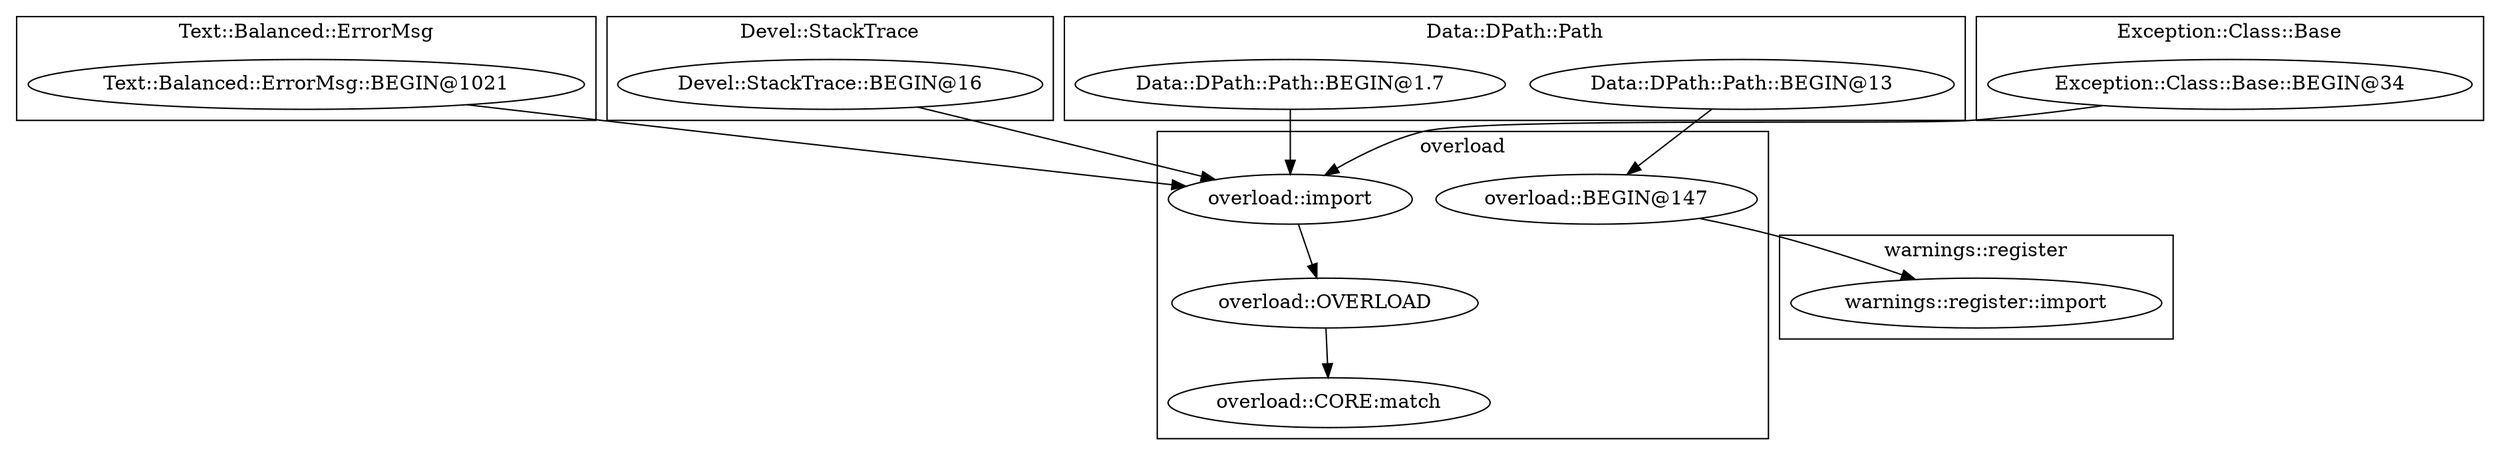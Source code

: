 digraph {
graph [overlap=false]
subgraph cluster_Text_Balanced_ErrorMsg {
	label="Text::Balanced::ErrorMsg";
	"Text::Balanced::ErrorMsg::BEGIN@1021";
}
subgraph cluster_Devel_StackTrace {
	label="Devel::StackTrace";
	"Devel::StackTrace::BEGIN@16";
}
subgraph cluster_overload {
	label="overload";
	"overload::BEGIN@147";
	"overload::OVERLOAD";
	"overload::import";
	"overload::CORE:match";
}
subgraph cluster_Data_DPath_Path {
	label="Data::DPath::Path";
	"Data::DPath::Path::BEGIN@13";
	"Data::DPath::Path::BEGIN@1.7";
}
subgraph cluster_Exception_Class_Base {
	label="Exception::Class::Base";
	"Exception::Class::Base::BEGIN@34";
}
subgraph cluster_warnings_register {
	label="warnings::register";
	"warnings::register::import";
}
"overload::import" -> "overload::OVERLOAD";
"Data::DPath::Path::BEGIN@1.7" -> "overload::import";
"Devel::StackTrace::BEGIN@16" -> "overload::import";
"Text::Balanced::ErrorMsg::BEGIN@1021" -> "overload::import";
"Exception::Class::Base::BEGIN@34" -> "overload::import";
"Data::DPath::Path::BEGIN@13" -> "overload::BEGIN@147";
"overload::OVERLOAD" -> "overload::CORE:match";
"overload::BEGIN@147" -> "warnings::register::import";
}
